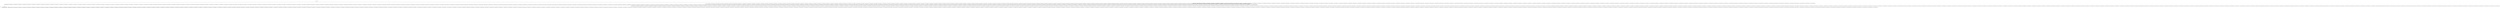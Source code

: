 digraph G {
  Initial [shape=point];
  Initial -> S0;
  S0 [label="", xlabel= "{}"];
  S0 -> S1 [label="t1t2t3t4t5t6t7p3;t1t2t3t4t5t6t7p2;-t1t2t3t4t5t6t7p3;-t1t2t3t4t5t6t7p1;t1-t2t3t4t5t6t7p3;t1-t2t3t4t5t6t7p2;-t1-t2t3t4t5t6t7p3;-t1-t2t3t4t5t6t7p1;t1t2-t3t4t5t6t7p3;t1t2-t3t4t5t6t7p2;-t1t2-t3t4t5t6t7p3;-t1t2-t3t4t5t6t7p1;t1-t2-t3t4t5t6t7p3;t1-t2-t3t4t5t6t7p2;-t1-t2-t3t4t5t6t7p3;-t1-t2-t3t4t5t6t7p1;t1t2t3-t4t5t6t7p3;t1t2t3-t4t5t6t7p2;-t1t2t3-t4t5t6t7p3;-t1t2t3-t4t5t6t7p1;t1-t2t3-t4t5t6t7p3;t1-t2t3-t4t5t6t7p2;-t1-t2t3-t4t5t6t7p3;-t1-t2t3-t4t5t6t7p1;t1t2-t3-t4t5t6t7p3;t1t2-t3-t4t5t6t7p2;-t1t2-t3-t4t5t6t7p3;-t1t2-t3-t4t5t6t7p1;t1-t2-t3-t4t5t6t7p3;t1-t2-t3-t4t5t6t7p2;-t1-t2-t3-t4t5t6t7p3;-t1-t2-t3-t4t5t6t7p1;t1t2t3t4-t5t6t7p3;t1t2t3t4-t5t6t7p2;-t1t2t3t4-t5t6t7p3;-t1t2t3t4-t5t6t7p1;t1-t2t3t4-t5t6t7p3;t1-t2t3t4-t5t6t7p2;-t1-t2t3t4-t5t6t7p3;-t1-t2t3t4-t5t6t7p1;t1t2-t3t4-t5t6t7p3;t1t2-t3t4-t5t6t7p2;-t1t2-t3t4-t5t6t7p3;-t1t2-t3t4-t5t6t7p1;t1-t2-t3t4-t5t6t7p3;t1-t2-t3t4-t5t6t7p2;-t1-t2-t3t4-t5t6t7p3;-t1-t2-t3t4-t5t6t7p1;t1t2t3-t4-t5t6t7p3;t1t2t3-t4-t5t6t7p2;-t1t2t3-t4-t5t6t7p3;-t1t2t3-t4-t5t6t7p1;t1-t2t3-t4-t5t6t7p3;t1-t2t3-t4-t5t6t7p2;-t1-t2t3-t4-t5t6t7p3;-t1-t2t3-t4-t5t6t7p1;t1t2-t3-t4-t5t6t7p3;t1t2-t3-t4-t5t6t7p2;-t1t2-t3-t4-t5t6t7p3;-t1t2-t3-t4-t5t6t7p1;t1-t2-t3-t4-t5t6t7p3;t1-t2-t3-t4-t5t6t7p2;-t1-t2-t3-t4-t5t6t7p3;-t1-t2-t3-t4-t5t6t7p1;t1t2t3t4t5-t6t7p3;t1t2t3t4t5-t6t7p2;-t1t2t3t4t5-t6t7p3;-t1t2t3t4t5-t6t7p1;t1-t2t3t4t5-t6t7p3;t1-t2t3t4t5-t6t7p2;-t1-t2t3t4t5-t6t7p3;-t1-t2t3t4t5-t6t7p1;t1t2-t3t4t5-t6t7p3;t1t2-t3t4t5-t6t7p2;-t1t2-t3t4t5-t6t7p3;-t1t2-t3t4t5-t6t7p1;t1-t2-t3t4t5-t6t7p3;t1-t2-t3t4t5-t6t7p2;-t1-t2-t3t4t5-t6t7p3;-t1-t2-t3t4t5-t6t7p1;t1t2t3-t4t5-t6t7p3;t1t2t3-t4t5-t6t7p2;-t1t2t3-t4t5-t6t7p3;-t1t2t3-t4t5-t6t7p1;t1-t2t3-t4t5-t6t7p3;t1-t2t3-t4t5-t6t7p2;-t1-t2t3-t4t5-t6t7p3;-t1-t2t3-t4t5-t6t7p1;t1t2-t3-t4t5-t6t7p3;t1t2-t3-t4t5-t6t7p2;-t1t2-t3-t4t5-t6t7p3;-t1t2-t3-t4t5-t6t7p1;t1-t2-t3-t4t5-t6t7p3;t1-t2-t3-t4t5-t6t7p2;-t1-t2-t3-t4t5-t6t7p3;-t1-t2-t3-t4t5-t6t7p1;t1t2t3t4-t5-t6t7p3;t1t2t3t4-t5-t6t7p2;-t1t2t3t4-t5-t6t7p3;-t1t2t3t4-t5-t6t7p1;t1-t2t3t4-t5-t6t7p3;t1-t2t3t4-t5-t6t7p2;-t1-t2t3t4-t5-t6t7p3;-t1-t2t3t4-t5-t6t7p1;t1t2-t3t4-t5-t6t7p3;t1t2-t3t4-t5-t6t7p2;-t1t2-t3t4-t5-t6t7p3;-t1t2-t3t4-t5-t6t7p1;t1-t2-t3t4-t5-t6t7p3;t1-t2-t3t4-t5-t6t7p2;-t1-t2-t3t4-t5-t6t7p3;-t1-t2-t3t4-t5-t6t7p1;t1t2t3-t4-t5-t6t7p3;t1t2t3-t4-t5-t6t7p2;-t1t2t3-t4-t5-t6t7p3;-t1t2t3-t4-t5-t6t7p1;t1-t2t3-t4-t5-t6t7p3;t1-t2t3-t4-t5-t6t7p2;-t1-t2t3-t4-t5-t6t7p3;-t1-t2t3-t4-t5-t6t7p1;t1t2-t3-t4-t5-t6t7p3;t1t2-t3-t4-t5-t6t7p2;-t1t2-t3-t4-t5-t6t7p3;-t1t2-t3-t4-t5-t6t7p1;t1-t2-t3-t4-t5-t6t7p3;t1-t2-t3-t4-t5-t6t7p2;-t1-t2-t3-t4-t5-t6t7p3;-t1-t2-t3-t4-t5-t6t7p1;t1t2t3t4t5t6-t7p3;t1t2t3t4t5t6-t7p2;-t1t2t3t4t5t6-t7p3;-t1t2t3t4t5t6-t7p1;t1-t2t3t4t5t6-t7p3;t1-t2t3t4t5t6-t7p2;-t1-t2t3t4t5t6-t7p3;-t1-t2t3t4t5t6-t7p1;t1t2-t3t4t5t6-t7p3;t1t2-t3t4t5t6-t7p2;-t1t2-t3t4t5t6-t7p3;-t1t2-t3t4t5t6-t7p1;t1-t2-t3t4t5t6-t7p3;t1-t2-t3t4t5t6-t7p2;-t1-t2-t3t4t5t6-t7p3;-t1-t2-t3t4t5t6-t7p1;t1t2t3-t4t5t6-t7p3;t1t2t3-t4t5t6-t7p2;-t1t2t3-t4t5t6-t7p3;-t1t2t3-t4t5t6-t7p1;t1-t2t3-t4t5t6-t7p3;t1-t2t3-t4t5t6-t7p2;-t1-t2t3-t4t5t6-t7p3;-t1-t2t3-t4t5t6-t7p1;t1t2-t3-t4t5t6-t7p3;t1t2-t3-t4t5t6-t7p2;-t1t2-t3-t4t5t6-t7p3;-t1t2-t3-t4t5t6-t7p1;t1-t2-t3-t4t5t6-t7p3;t1-t2-t3-t4t5t6-t7p2;-t1-t2-t3-t4t5t6-t7p3;-t1-t2-t3-t4t5t6-t7p1;t1t2t3t4-t5t6-t7p3;t1t2t3t4-t5t6-t7p2;-t1t2t3t4-t5t6-t7p3;-t1t2t3t4-t5t6-t7p1;t1-t2t3t4-t5t6-t7p3;t1-t2t3t4-t5t6-t7p2;-t1-t2t3t4-t5t6-t7p3;-t1-t2t3t4-t5t6-t7p1;t1t2-t3t4-t5t6-t7p3;t1t2-t3t4-t5t6-t7p2;-t1t2-t3t4-t5t6-t7p3;-t1t2-t3t4-t5t6-t7p1;t1-t2-t3t4-t5t6-t7p3;t1-t2-t3t4-t5t6-t7p2;-t1-t2-t3t4-t5t6-t7p3;-t1-t2-t3t4-t5t6-t7p1;t1t2t3-t4-t5t6-t7p3;t1t2t3-t4-t5t6-t7p2;-t1t2t3-t4-t5t6-t7p3;-t1t2t3-t4-t5t6-t7p1;t1-t2t3-t4-t5t6-t7p3;t1-t2t3-t4-t5t6-t7p2;-t1-t2t3-t4-t5t6-t7p3;-t1-t2t3-t4-t5t6-t7p1;t1t2-t3-t4-t5t6-t7p3;t1t2-t3-t4-t5t6-t7p2;-t1t2-t3-t4-t5t6-t7p3;-t1t2-t3-t4-t5t6-t7p1;t1-t2-t3-t4-t5t6-t7p3;t1-t2-t3-t4-t5t6-t7p2;-t1-t2-t3-t4-t5t6-t7p3;-t1-t2-t3-t4-t5t6-t7p1;t1t2t3t4t5-t6-t7p3;t1t2t3t4t5-t6-t7p2;-t1t2t3t4t5-t6-t7p3;-t1t2t3t4t5-t6-t7p1;t1-t2t3t4t5-t6-t7p3;t1-t2t3t4t5-t6-t7p2;-t1-t2t3t4t5-t6-t7p3;-t1-t2t3t4t5-t6-t7p1;t1t2-t3t4t5-t6-t7p3;t1t2-t3t4t5-t6-t7p2;-t1t2-t3t4t5-t6-t7p3;-t1t2-t3t4t5-t6-t7p1;t1-t2-t3t4t5-t6-t7p3;t1-t2-t3t4t5-t6-t7p2;-t1-t2-t3t4t5-t6-t7p3;-t1-t2-t3t4t5-t6-t7p1;t1t2t3-t4t5-t6-t7p3;t1t2t3-t4t5-t6-t7p2;-t1t2t3-t4t5-t6-t7p3;-t1t2t3-t4t5-t6-t7p1;t1-t2t3-t4t5-t6-t7p3;t1-t2t3-t4t5-t6-t7p2;-t1-t2t3-t4t5-t6-t7p3;-t1-t2t3-t4t5-t6-t7p1;t1t2-t3-t4t5-t6-t7p3;t1t2-t3-t4t5-t6-t7p2;-t1t2-t3-t4t5-t6-t7p3;-t1t2-t3-t4t5-t6-t7p1;t1-t2-t3-t4t5-t6-t7p3;t1-t2-t3-t4t5-t6-t7p2;-t1-t2-t3-t4t5-t6-t7p3;-t1-t2-t3-t4t5-t6-t7p1;t1t2t3t4-t5-t6-t7p3;t1t2t3t4-t5-t6-t7p2;-t1t2t3t4-t5-t6-t7p3;-t1t2t3t4-t5-t6-t7p1;t1-t2t3t4-t5-t6-t7p3;t1-t2t3t4-t5-t6-t7p2;-t1-t2t3t4-t5-t6-t7p3;-t1-t2t3t4-t5-t6-t7p1;t1t2-t3t4-t5-t6-t7p3;t1t2-t3t4-t5-t6-t7p2;-t1t2-t3t4-t5-t6-t7p3;-t1t2-t3t4-t5-t6-t7p1;t1-t2-t3t4-t5-t6-t7p3;t1-t2-t3t4-t5-t6-t7p2;-t1-t2-t3t4-t5-t6-t7p3;-t1-t2-t3t4-t5-t6-t7p1;t1t2t3-t4-t5-t6-t7p3;t1t2t3-t4-t5-t6-t7p2;-t1t2t3-t4-t5-t6-t7p3;-t1t2t3-t4-t5-t6-t7p1;t1-t2t3-t4-t5-t6-t7p3;t1-t2t3-t4-t5-t6-t7p2;-t1-t2t3-t4-t5-t6-t7p3;-t1-t2t3-t4-t5-t6-t7p1;t1t2-t3-t4-t5-t6-t7p3;t1t2-t3-t4-t5-t6-t7p2;-t1t2-t3-t4-t5-t6-t7p3;-t1t2-t3-t4-t5-t6-t7p1;t1-t2-t3-t4-t5-t6-t7p3;t1-t2-t3-t4-t5-t6-t7p2;-t1-t2-t3-t4-t5-t6-t7p3;-t1-t2-t3-t4-t5-t6-t7p1;"];
  S0 -> S2 [label="t1t2t3t4t5t6t7p1;-t1t2t3t4t5t6t7p2;t1-t2t3t4t5t6t7p1;-t1-t2t3t4t5t6t7p2;t1t2-t3t4t5t6t7p1;-t1t2-t3t4t5t6t7p2;t1-t2-t3t4t5t6t7p1;-t1-t2-t3t4t5t6t7p2;t1t2t3-t4t5t6t7p1;-t1t2t3-t4t5t6t7p2;t1-t2t3-t4t5t6t7p1;-t1-t2t3-t4t5t6t7p2;t1t2-t3-t4t5t6t7p1;-t1t2-t3-t4t5t6t7p2;t1-t2-t3-t4t5t6t7p1;-t1-t2-t3-t4t5t6t7p2;t1t2t3t4-t5t6t7p1;-t1t2t3t4-t5t6t7p2;t1-t2t3t4-t5t6t7p1;-t1-t2t3t4-t5t6t7p2;t1t2-t3t4-t5t6t7p1;-t1t2-t3t4-t5t6t7p2;t1-t2-t3t4-t5t6t7p1;-t1-t2-t3t4-t5t6t7p2;t1t2t3-t4-t5t6t7p1;-t1t2t3-t4-t5t6t7p2;t1-t2t3-t4-t5t6t7p1;-t1-t2t3-t4-t5t6t7p2;t1t2-t3-t4-t5t6t7p1;-t1t2-t3-t4-t5t6t7p2;t1-t2-t3-t4-t5t6t7p1;-t1-t2-t3-t4-t5t6t7p2;t1t2t3t4t5-t6t7p1;-t1t2t3t4t5-t6t7p2;t1-t2t3t4t5-t6t7p1;-t1-t2t3t4t5-t6t7p2;t1t2-t3t4t5-t6t7p1;-t1t2-t3t4t5-t6t7p2;t1-t2-t3t4t5-t6t7p1;-t1-t2-t3t4t5-t6t7p2;t1t2t3-t4t5-t6t7p1;-t1t2t3-t4t5-t6t7p2;t1-t2t3-t4t5-t6t7p1;-t1-t2t3-t4t5-t6t7p2;t1t2-t3-t4t5-t6t7p1;-t1t2-t3-t4t5-t6t7p2;t1-t2-t3-t4t5-t6t7p1;-t1-t2-t3-t4t5-t6t7p2;t1t2t3t4-t5-t6t7p1;-t1t2t3t4-t5-t6t7p2;t1-t2t3t4-t5-t6t7p1;-t1-t2t3t4-t5-t6t7p2;t1t2-t3t4-t5-t6t7p1;-t1t2-t3t4-t5-t6t7p2;t1-t2-t3t4-t5-t6t7p1;-t1-t2-t3t4-t5-t6t7p2;t1t2t3-t4-t5-t6t7p1;-t1t2t3-t4-t5-t6t7p2;t1-t2t3-t4-t5-t6t7p1;-t1-t2t3-t4-t5-t6t7p2;t1t2-t3-t4-t5-t6t7p1;-t1t2-t3-t4-t5-t6t7p2;t1-t2-t3-t4-t5-t6t7p1;-t1-t2-t3-t4-t5-t6t7p2;t1t2t3t4t5t6-t7p1;-t1t2t3t4t5t6-t7p2;t1-t2t3t4t5t6-t7p1;-t1-t2t3t4t5t6-t7p2;t1t2-t3t4t5t6-t7p1;-t1t2-t3t4t5t6-t7p2;t1-t2-t3t4t5t6-t7p1;-t1-t2-t3t4t5t6-t7p2;t1t2t3-t4t5t6-t7p1;-t1t2t3-t4t5t6-t7p2;t1-t2t3-t4t5t6-t7p1;-t1-t2t3-t4t5t6-t7p2;t1t2-t3-t4t5t6-t7p1;-t1t2-t3-t4t5t6-t7p2;t1-t2-t3-t4t5t6-t7p1;-t1-t2-t3-t4t5t6-t7p2;t1t2t3t4-t5t6-t7p1;-t1t2t3t4-t5t6-t7p2;t1-t2t3t4-t5t6-t7p1;-t1-t2t3t4-t5t6-t7p2;t1t2-t3t4-t5t6-t7p1;-t1t2-t3t4-t5t6-t7p2;t1-t2-t3t4-t5t6-t7p1;-t1-t2-t3t4-t5t6-t7p2;t1t2t3-t4-t5t6-t7p1;-t1t2t3-t4-t5t6-t7p2;t1-t2t3-t4-t5t6-t7p1;-t1-t2t3-t4-t5t6-t7p2;t1t2-t3-t4-t5t6-t7p1;-t1t2-t3-t4-t5t6-t7p2;t1-t2-t3-t4-t5t6-t7p1;-t1-t2-t3-t4-t5t6-t7p2;t1t2t3t4t5-t6-t7p1;-t1t2t3t4t5-t6-t7p2;t1-t2t3t4t5-t6-t7p1;-t1-t2t3t4t5-t6-t7p2;t1t2-t3t4t5-t6-t7p1;-t1t2-t3t4t5-t6-t7p2;t1-t2-t3t4t5-t6-t7p1;-t1-t2-t3t4t5-t6-t7p2;t1t2t3-t4t5-t6-t7p1;-t1t2t3-t4t5-t6-t7p2;t1-t2t3-t4t5-t6-t7p1;-t1-t2t3-t4t5-t6-t7p2;t1t2-t3-t4t5-t6-t7p1;-t1t2-t3-t4t5-t6-t7p2;t1-t2-t3-t4t5-t6-t7p1;-t1-t2-t3-t4t5-t6-t7p2;t1t2t3t4-t5-t6-t7p1;-t1t2t3t4-t5-t6-t7p2;t1-t2t3t4-t5-t6-t7p1;-t1-t2t3t4-t5-t6-t7p2;t1t2-t3t4-t5-t6-t7p1;-t1t2-t3t4-t5-t6-t7p2;t1-t2-t3t4-t5-t6-t7p1;-t1-t2-t3t4-t5-t6-t7p2;t1t2t3-t4-t5-t6-t7p1;-t1t2t3-t4-t5-t6-t7p2;t1-t2t3-t4-t5-t6-t7p1;-t1-t2t3-t4-t5-t6-t7p2;t1t2-t3-t4-t5-t6-t7p1;-t1t2-t3-t4-t5-t6-t7p2;t1-t2-t3-t4-t5-t6-t7p1;-t1-t2-t3-t4-t5-t6-t7p2;"];
  S1 [label="-t1-t2-t3-t4-t5-t6-t7p1;", xlabel= "{}"];
  S1 -> S1 [label="t1t2t3t4t5t6t7p3;t1t2t3t4t5t6t7p2;t1t2t3t4t5t6t7p1;-t1t2t3t4t5t6t7p3;-t1t2t3t4t5t6t7p2;-t1t2t3t4t5t6t7p1;t1-t2t3t4t5t6t7p3;t1-t2t3t4t5t6t7p2;t1-t2t3t4t5t6t7p1;-t1-t2t3t4t5t6t7p3;-t1-t2t3t4t5t6t7p2;-t1-t2t3t4t5t6t7p1;t1t2-t3t4t5t6t7p3;t1t2-t3t4t5t6t7p2;t1t2-t3t4t5t6t7p1;-t1t2-t3t4t5t6t7p3;-t1t2-t3t4t5t6t7p2;-t1t2-t3t4t5t6t7p1;t1-t2-t3t4t5t6t7p3;t1-t2-t3t4t5t6t7p2;t1-t2-t3t4t5t6t7p1;-t1-t2-t3t4t5t6t7p3;-t1-t2-t3t4t5t6t7p2;-t1-t2-t3t4t5t6t7p1;t1t2t3-t4t5t6t7p3;t1t2t3-t4t5t6t7p2;t1t2t3-t4t5t6t7p1;-t1t2t3-t4t5t6t7p3;-t1t2t3-t4t5t6t7p2;-t1t2t3-t4t5t6t7p1;t1-t2t3-t4t5t6t7p3;t1-t2t3-t4t5t6t7p2;t1-t2t3-t4t5t6t7p1;-t1-t2t3-t4t5t6t7p3;-t1-t2t3-t4t5t6t7p2;-t1-t2t3-t4t5t6t7p1;t1t2-t3-t4t5t6t7p3;t1t2-t3-t4t5t6t7p2;t1t2-t3-t4t5t6t7p1;-t1t2-t3-t4t5t6t7p3;-t1t2-t3-t4t5t6t7p2;-t1t2-t3-t4t5t6t7p1;t1-t2-t3-t4t5t6t7p3;t1-t2-t3-t4t5t6t7p2;t1-t2-t3-t4t5t6t7p1;-t1-t2-t3-t4t5t6t7p3;-t1-t2-t3-t4t5t6t7p2;-t1-t2-t3-t4t5t6t7p1;t1t2t3t4-t5t6t7p3;t1t2t3t4-t5t6t7p2;t1t2t3t4-t5t6t7p1;-t1t2t3t4-t5t6t7p3;-t1t2t3t4-t5t6t7p2;-t1t2t3t4-t5t6t7p1;t1-t2t3t4-t5t6t7p3;t1-t2t3t4-t5t6t7p2;t1-t2t3t4-t5t6t7p1;-t1-t2t3t4-t5t6t7p3;-t1-t2t3t4-t5t6t7p2;-t1-t2t3t4-t5t6t7p1;t1t2-t3t4-t5t6t7p3;t1t2-t3t4-t5t6t7p2;t1t2-t3t4-t5t6t7p1;-t1t2-t3t4-t5t6t7p3;-t1t2-t3t4-t5t6t7p2;-t1t2-t3t4-t5t6t7p1;t1-t2-t3t4-t5t6t7p3;t1-t2-t3t4-t5t6t7p2;t1-t2-t3t4-t5t6t7p1;-t1-t2-t3t4-t5t6t7p3;-t1-t2-t3t4-t5t6t7p2;-t1-t2-t3t4-t5t6t7p1;t1t2t3-t4-t5t6t7p3;t1t2t3-t4-t5t6t7p2;t1t2t3-t4-t5t6t7p1;-t1t2t3-t4-t5t6t7p3;-t1t2t3-t4-t5t6t7p2;-t1t2t3-t4-t5t6t7p1;t1-t2t3-t4-t5t6t7p3;t1-t2t3-t4-t5t6t7p2;t1-t2t3-t4-t5t6t7p1;-t1-t2t3-t4-t5t6t7p3;-t1-t2t3-t4-t5t6t7p2;-t1-t2t3-t4-t5t6t7p1;t1t2-t3-t4-t5t6t7p3;t1t2-t3-t4-t5t6t7p2;t1t2-t3-t4-t5t6t7p1;-t1t2-t3-t4-t5t6t7p3;-t1t2-t3-t4-t5t6t7p2;-t1t2-t3-t4-t5t6t7p1;t1-t2-t3-t4-t5t6t7p3;t1-t2-t3-t4-t5t6t7p2;t1-t2-t3-t4-t5t6t7p1;-t1-t2-t3-t4-t5t6t7p3;-t1-t2-t3-t4-t5t6t7p2;-t1-t2-t3-t4-t5t6t7p1;t1t2t3t4t5-t6t7p3;t1t2t3t4t5-t6t7p2;t1t2t3t4t5-t6t7p1;-t1t2t3t4t5-t6t7p3;-t1t2t3t4t5-t6t7p2;-t1t2t3t4t5-t6t7p1;t1-t2t3t4t5-t6t7p3;t1-t2t3t4t5-t6t7p2;t1-t2t3t4t5-t6t7p1;-t1-t2t3t4t5-t6t7p3;-t1-t2t3t4t5-t6t7p2;-t1-t2t3t4t5-t6t7p1;t1t2-t3t4t5-t6t7p3;t1t2-t3t4t5-t6t7p2;t1t2-t3t4t5-t6t7p1;-t1t2-t3t4t5-t6t7p3;-t1t2-t3t4t5-t6t7p2;-t1t2-t3t4t5-t6t7p1;t1-t2-t3t4t5-t6t7p3;t1-t2-t3t4t5-t6t7p2;t1-t2-t3t4t5-t6t7p1;-t1-t2-t3t4t5-t6t7p3;-t1-t2-t3t4t5-t6t7p2;-t1-t2-t3t4t5-t6t7p1;t1t2t3-t4t5-t6t7p3;t1t2t3-t4t5-t6t7p2;t1t2t3-t4t5-t6t7p1;-t1t2t3-t4t5-t6t7p3;-t1t2t3-t4t5-t6t7p2;-t1t2t3-t4t5-t6t7p1;t1-t2t3-t4t5-t6t7p3;t1-t2t3-t4t5-t6t7p2;t1-t2t3-t4t5-t6t7p1;-t1-t2t3-t4t5-t6t7p3;-t1-t2t3-t4t5-t6t7p2;-t1-t2t3-t4t5-t6t7p1;t1t2-t3-t4t5-t6t7p3;t1t2-t3-t4t5-t6t7p2;t1t2-t3-t4t5-t6t7p1;-t1t2-t3-t4t5-t6t7p3;-t1t2-t3-t4t5-t6t7p2;-t1t2-t3-t4t5-t6t7p1;t1-t2-t3-t4t5-t6t7p3;t1-t2-t3-t4t5-t6t7p2;t1-t2-t3-t4t5-t6t7p1;-t1-t2-t3-t4t5-t6t7p3;-t1-t2-t3-t4t5-t6t7p2;-t1-t2-t3-t4t5-t6t7p1;t1t2t3t4-t5-t6t7p3;t1t2t3t4-t5-t6t7p2;t1t2t3t4-t5-t6t7p1;-t1t2t3t4-t5-t6t7p3;-t1t2t3t4-t5-t6t7p2;-t1t2t3t4-t5-t6t7p1;t1-t2t3t4-t5-t6t7p3;t1-t2t3t4-t5-t6t7p2;t1-t2t3t4-t5-t6t7p1;-t1-t2t3t4-t5-t6t7p3;-t1-t2t3t4-t5-t6t7p2;-t1-t2t3t4-t5-t6t7p1;t1t2-t3t4-t5-t6t7p3;t1t2-t3t4-t5-t6t7p2;t1t2-t3t4-t5-t6t7p1;-t1t2-t3t4-t5-t6t7p3;-t1t2-t3t4-t5-t6t7p2;-t1t2-t3t4-t5-t6t7p1;t1-t2-t3t4-t5-t6t7p3;t1-t2-t3t4-t5-t6t7p2;t1-t2-t3t4-t5-t6t7p1;-t1-t2-t3t4-t5-t6t7p3;-t1-t2-t3t4-t5-t6t7p2;-t1-t2-t3t4-t5-t6t7p1;t1t2t3-t4-t5-t6t7p3;t1t2t3-t4-t5-t6t7p2;t1t2t3-t4-t5-t6t7p1;-t1t2t3-t4-t5-t6t7p3;-t1t2t3-t4-t5-t6t7p2;-t1t2t3-t4-t5-t6t7p1;t1-t2t3-t4-t5-t6t7p3;t1-t2t3-t4-t5-t6t7p2;t1-t2t3-t4-t5-t6t7p1;-t1-t2t3-t4-t5-t6t7p3;-t1-t2t3-t4-t5-t6t7p2;-t1-t2t3-t4-t5-t6t7p1;t1t2-t3-t4-t5-t6t7p3;t1t2-t3-t4-t5-t6t7p2;t1t2-t3-t4-t5-t6t7p1;-t1t2-t3-t4-t5-t6t7p3;-t1t2-t3-t4-t5-t6t7p2;-t1t2-t3-t4-t5-t6t7p1;t1-t2-t3-t4-t5-t6t7p3;t1-t2-t3-t4-t5-t6t7p2;t1-t2-t3-t4-t5-t6t7p1;-t1-t2-t3-t4-t5-t6t7p3;-t1-t2-t3-t4-t5-t6t7p2;-t1-t2-t3-t4-t5-t6t7p1;t1t2t3t4t5t6-t7p3;t1t2t3t4t5t6-t7p2;t1t2t3t4t5t6-t7p1;-t1t2t3t4t5t6-t7p3;-t1t2t3t4t5t6-t7p2;-t1t2t3t4t5t6-t7p1;t1-t2t3t4t5t6-t7p3;t1-t2t3t4t5t6-t7p2;t1-t2t3t4t5t6-t7p1;-t1-t2t3t4t5t6-t7p3;-t1-t2t3t4t5t6-t7p2;-t1-t2t3t4t5t6-t7p1;t1t2-t3t4t5t6-t7p3;t1t2-t3t4t5t6-t7p2;t1t2-t3t4t5t6-t7p1;-t1t2-t3t4t5t6-t7p3;-t1t2-t3t4t5t6-t7p2;-t1t2-t3t4t5t6-t7p1;t1-t2-t3t4t5t6-t7p3;t1-t2-t3t4t5t6-t7p2;t1-t2-t3t4t5t6-t7p1;-t1-t2-t3t4t5t6-t7p3;-t1-t2-t3t4t5t6-t7p2;-t1-t2-t3t4t5t6-t7p1;t1t2t3-t4t5t6-t7p3;t1t2t3-t4t5t6-t7p2;t1t2t3-t4t5t6-t7p1;-t1t2t3-t4t5t6-t7p3;-t1t2t3-t4t5t6-t7p2;-t1t2t3-t4t5t6-t7p1;t1-t2t3-t4t5t6-t7p3;t1-t2t3-t4t5t6-t7p2;t1-t2t3-t4t5t6-t7p1;-t1-t2t3-t4t5t6-t7p3;-t1-t2t3-t4t5t6-t7p2;-t1-t2t3-t4t5t6-t7p1;t1t2-t3-t4t5t6-t7p3;t1t2-t3-t4t5t6-t7p2;t1t2-t3-t4t5t6-t7p1;-t1t2-t3-t4t5t6-t7p3;-t1t2-t3-t4t5t6-t7p2;-t1t2-t3-t4t5t6-t7p1;t1-t2-t3-t4t5t6-t7p3;t1-t2-t3-t4t5t6-t7p2;t1-t2-t3-t4t5t6-t7p1;-t1-t2-t3-t4t5t6-t7p3;-t1-t2-t3-t4t5t6-t7p2;-t1-t2-t3-t4t5t6-t7p1;t1t2t3t4-t5t6-t7p3;t1t2t3t4-t5t6-t7p2;t1t2t3t4-t5t6-t7p1;-t1t2t3t4-t5t6-t7p3;-t1t2t3t4-t5t6-t7p2;-t1t2t3t4-t5t6-t7p1;t1-t2t3t4-t5t6-t7p3;t1-t2t3t4-t5t6-t7p2;t1-t2t3t4-t5t6-t7p1;-t1-t2t3t4-t5t6-t7p3;-t1-t2t3t4-t5t6-t7p2;-t1-t2t3t4-t5t6-t7p1;t1t2-t3t4-t5t6-t7p3;t1t2-t3t4-t5t6-t7p2;t1t2-t3t4-t5t6-t7p1;-t1t2-t3t4-t5t6-t7p3;-t1t2-t3t4-t5t6-t7p2;-t1t2-t3t4-t5t6-t7p1;t1-t2-t3t4-t5t6-t7p3;t1-t2-t3t4-t5t6-t7p2;t1-t2-t3t4-t5t6-t7p1;-t1-t2-t3t4-t5t6-t7p3;-t1-t2-t3t4-t5t6-t7p2;-t1-t2-t3t4-t5t6-t7p1;t1t2t3-t4-t5t6-t7p3;t1t2t3-t4-t5t6-t7p2;t1t2t3-t4-t5t6-t7p1;-t1t2t3-t4-t5t6-t7p3;-t1t2t3-t4-t5t6-t7p2;-t1t2t3-t4-t5t6-t7p1;t1-t2t3-t4-t5t6-t7p3;t1-t2t3-t4-t5t6-t7p2;t1-t2t3-t4-t5t6-t7p1;-t1-t2t3-t4-t5t6-t7p3;-t1-t2t3-t4-t5t6-t7p2;-t1-t2t3-t4-t5t6-t7p1;t1t2-t3-t4-t5t6-t7p3;t1t2-t3-t4-t5t6-t7p2;t1t2-t3-t4-t5t6-t7p1;-t1t2-t3-t4-t5t6-t7p3;-t1t2-t3-t4-t5t6-t7p2;-t1t2-t3-t4-t5t6-t7p1;t1-t2-t3-t4-t5t6-t7p3;t1-t2-t3-t4-t5t6-t7p2;t1-t2-t3-t4-t5t6-t7p1;-t1-t2-t3-t4-t5t6-t7p3;-t1-t2-t3-t4-t5t6-t7p2;-t1-t2-t3-t4-t5t6-t7p1;t1t2t3t4t5-t6-t7p3;t1t2t3t4t5-t6-t7p2;t1t2t3t4t5-t6-t7p1;-t1t2t3t4t5-t6-t7p3;-t1t2t3t4t5-t6-t7p2;-t1t2t3t4t5-t6-t7p1;t1-t2t3t4t5-t6-t7p3;t1-t2t3t4t5-t6-t7p2;t1-t2t3t4t5-t6-t7p1;-t1-t2t3t4t5-t6-t7p3;-t1-t2t3t4t5-t6-t7p2;-t1-t2t3t4t5-t6-t7p1;t1t2-t3t4t5-t6-t7p3;t1t2-t3t4t5-t6-t7p2;t1t2-t3t4t5-t6-t7p1;-t1t2-t3t4t5-t6-t7p3;-t1t2-t3t4t5-t6-t7p2;-t1t2-t3t4t5-t6-t7p1;t1-t2-t3t4t5-t6-t7p3;t1-t2-t3t4t5-t6-t7p2;t1-t2-t3t4t5-t6-t7p1;-t1-t2-t3t4t5-t6-t7p3;-t1-t2-t3t4t5-t6-t7p2;-t1-t2-t3t4t5-t6-t7p1;t1t2t3-t4t5-t6-t7p3;t1t2t3-t4t5-t6-t7p2;t1t2t3-t4t5-t6-t7p1;-t1t2t3-t4t5-t6-t7p3;-t1t2t3-t4t5-t6-t7p2;-t1t2t3-t4t5-t6-t7p1;t1-t2t3-t4t5-t6-t7p3;t1-t2t3-t4t5-t6-t7p2;t1-t2t3-t4t5-t6-t7p1;-t1-t2t3-t4t5-t6-t7p3;-t1-t2t3-t4t5-t6-t7p2;-t1-t2t3-t4t5-t6-t7p1;t1t2-t3-t4t5-t6-t7p3;t1t2-t3-t4t5-t6-t7p2;t1t2-t3-t4t5-t6-t7p1;-t1t2-t3-t4t5-t6-t7p3;-t1t2-t3-t4t5-t6-t7p2;-t1t2-t3-t4t5-t6-t7p1;t1-t2-t3-t4t5-t6-t7p3;t1-t2-t3-t4t5-t6-t7p2;t1-t2-t3-t4t5-t6-t7p1;-t1-t2-t3-t4t5-t6-t7p3;-t1-t2-t3-t4t5-t6-t7p2;-t1-t2-t3-t4t5-t6-t7p1;t1t2t3t4-t5-t6-t7p3;t1t2t3t4-t5-t6-t7p2;t1t2t3t4-t5-t6-t7p1;-t1t2t3t4-t5-t6-t7p3;-t1t2t3t4-t5-t6-t7p2;-t1t2t3t4-t5-t6-t7p1;t1-t2t3t4-t5-t6-t7p3;t1-t2t3t4-t5-t6-t7p2;t1-t2t3t4-t5-t6-t7p1;-t1-t2t3t4-t5-t6-t7p3;-t1-t2t3t4-t5-t6-t7p2;-t1-t2t3t4-t5-t6-t7p1;t1t2-t3t4-t5-t6-t7p3;t1t2-t3t4-t5-t6-t7p2;t1t2-t3t4-t5-t6-t7p1;-t1t2-t3t4-t5-t6-t7p3;-t1t2-t3t4-t5-t6-t7p2;-t1t2-t3t4-t5-t6-t7p1;t1-t2-t3t4-t5-t6-t7p3;t1-t2-t3t4-t5-t6-t7p2;t1-t2-t3t4-t5-t6-t7p1;-t1-t2-t3t4-t5-t6-t7p3;-t1-t2-t3t4-t5-t6-t7p2;-t1-t2-t3t4-t5-t6-t7p1;t1t2t3-t4-t5-t6-t7p3;t1t2t3-t4-t5-t6-t7p2;t1t2t3-t4-t5-t6-t7p1;-t1t2t3-t4-t5-t6-t7p3;-t1t2t3-t4-t5-t6-t7p2;-t1t2t3-t4-t5-t6-t7p1;t1-t2t3-t4-t5-t6-t7p3;t1-t2t3-t4-t5-t6-t7p2;t1-t2t3-t4-t5-t6-t7p1;-t1-t2t3-t4-t5-t6-t7p3;-t1-t2t3-t4-t5-t6-t7p2;-t1-t2t3-t4-t5-t6-t7p1;t1t2-t3-t4-t5-t6-t7p3;t1t2-t3-t4-t5-t6-t7p2;t1t2-t3-t4-t5-t6-t7p1;-t1t2-t3-t4-t5-t6-t7p3;-t1t2-t3-t4-t5-t6-t7p2;-t1t2-t3-t4-t5-t6-t7p1;t1-t2-t3-t4-t5-t6-t7p3;t1-t2-t3-t4-t5-t6-t7p2;t1-t2-t3-t4-t5-t6-t7p1;-t1-t2-t3-t4-t5-t6-t7p3;-t1-t2-t3-t4-t5-t6-t7p2;-t1-t2-t3-t4-t5-t6-t7p1;"];
  S2 [label="-t1-t2-t3-t4-t5-t6-t7p2;", xlabel= "{-t1-t2-t3-t4-t5-t6-t7,t1-t2-t3-t4-t5-t6-t7,-t1t2-t3-t4-t5-t6-t7,t1t2-t3-t4-t5-t6-t7,-t1-t2t3-t4-t5-t6-t7,t1-t2t3-t4-t5-t6-t7,-t1t2t3-t4-t5-t6-t7,t1t2t3-t4-t5-t6-t7,-t1-t2-t3t4-t5-t6-t7,t1-t2-t3t4-t5-t6-t7,-t1t2-t3t4-t5-t6-t7,t1t2-t3t4-t5-t6-t7,-t1-t2t3t4-t5-t6-t7,t1-t2t3t4-t5-t6-t7,-t1t2t3t4-t5-t6-t7,t1t2t3t4-t5-t6-t7,-t1-t2-t3-t4t5-t6-t7,t1-t2-t3-t4t5-t6-t7,-t1t2-t3-t4t5-t6-t7,t1t2-t3-t4t5-t6-t7,-t1-t2t3-t4t5-t6-t7,t1-t2t3-t4t5-t6-t7,-t1t2t3-t4t5-t6-t7,t1t2t3-t4t5-t6-t7,-t1-t2-t3t4t5-t6-t7,t1-t2-t3t4t5-t6-t7,-t1t2-t3t4t5-t6-t7,t1t2-t3t4t5-t6-t7,-t1-t2t3t4t5-t6-t7,t1-t2t3t4t5-t6-t7,-t1t2t3t4t5-t6-t7,t1t2t3t4t5-t6-t7,-t1-t2-t3-t4-t5t6-t7,t1-t2-t3-t4-t5t6-t7,-t1t2-t3-t4-t5t6-t7,t1t2-t3-t4-t5t6-t7,-t1-t2t3-t4-t5t6-t7,t1-t2t3-t4-t5t6-t7,-t1t2t3-t4-t5t6-t7,t1t2t3-t4-t5t6-t7,-t1-t2-t3t4-t5t6-t7,t1-t2-t3t4-t5t6-t7,-t1t2-t3t4-t5t6-t7,t1t2-t3t4-t5t6-t7,-t1-t2t3t4-t5t6-t7,t1-t2t3t4-t5t6-t7,-t1t2t3t4-t5t6-t7,t1t2t3t4-t5t6-t7,-t1-t2-t3-t4t5t6-t7,t1-t2-t3-t4t5t6-t7,-t1t2-t3-t4t5t6-t7,t1t2-t3-t4t5t6-t7,-t1-t2t3-t4t5t6-t7,t1-t2t3-t4t5t6-t7,-t1t2t3-t4t5t6-t7,t1t2t3-t4t5t6-t7,-t1-t2-t3t4t5t6-t7,t1-t2-t3t4t5t6-t7,-t1t2-t3t4t5t6-t7,t1t2-t3t4t5t6-t7,-t1-t2t3t4t5t6-t7,t1-t2t3t4t5t6-t7,-t1t2t3t4t5t6-t7,t1t2t3t4t5t6-t7,-t1-t2-t3-t4-t5-t6t7,t1-t2-t3-t4-t5-t6t7,-t1t2-t3-t4-t5-t6t7,t1t2-t3-t4-t5-t6t7,-t1-t2t3-t4-t5-t6t7,t1-t2t3-t4-t5-t6t7,-t1t2t3-t4-t5-t6t7,t1t2t3-t4-t5-t6t7,-t1-t2-t3t4-t5-t6t7,t1-t2-t3t4-t5-t6t7,-t1t2-t3t4-t5-t6t7,t1t2-t3t4-t5-t6t7,-t1-t2t3t4-t5-t6t7,t1-t2t3t4-t5-t6t7,-t1t2t3t4-t5-t6t7,t1t2t3t4-t5-t6t7,-t1-t2-t3-t4t5-t6t7,t1-t2-t3-t4t5-t6t7,-t1t2-t3-t4t5-t6t7,t1t2-t3-t4t5-t6t7,-t1-t2t3-t4t5-t6t7,t1-t2t3-t4t5-t6t7,-t1t2t3-t4t5-t6t7,t1t2t3-t4t5-t6t7,-t1-t2-t3t4t5-t6t7,t1-t2-t3t4t5-t6t7,-t1t2-t3t4t5-t6t7,t1t2-t3t4t5-t6t7,-t1-t2t3t4t5-t6t7,t1-t2t3t4t5-t6t7,-t1t2t3t4t5-t6t7,t1t2t3t4t5-t6t7,-t1-t2-t3-t4-t5t6t7,t1-t2-t3-t4-t5t6t7,-t1t2-t3-t4-t5t6t7,t1t2-t3-t4-t5t6t7,-t1-t2t3-t4-t5t6t7,t1-t2t3-t4-t5t6t7,-t1t2t3-t4-t5t6t7,t1t2t3-t4-t5t6t7,-t1-t2-t3t4-t5t6t7,t1-t2-t3t4-t5t6t7,-t1t2-t3t4-t5t6t7,t1t2-t3t4-t5t6t7,-t1-t2t3t4-t5t6t7,t1-t2t3t4-t5t6t7,-t1t2t3t4-t5t6t7,t1t2t3t4-t5t6t7,-t1-t2-t3-t4t5t6t7,t1-t2-t3-t4t5t6t7,-t1t2-t3-t4t5t6t7,t1t2-t3-t4t5t6t7,-t1-t2t3-t4t5t6t7,t1-t2t3-t4t5t6t7,-t1t2t3-t4t5t6t7,t1t2t3-t4t5t6t7,-t1-t2-t3t4t5t6t7,t1-t2-t3t4t5t6t7,-t1t2-t3t4t5t6t7,t1t2-t3t4t5t6t7,-t1-t2t3t4t5t6t7,t1-t2t3t4t5t6t7,-t1t2t3t4t5t6t7,t1t2t3t4t5t6t7,}"];
  S2 -> S1 [label="t1t2t3t4t5t6t7p3;t1t2t3t4t5t6t7p2;t1t2t3t4t5t6t7p1;-t1t2t3t4t5t6t7p3;-t1t2t3t4t5t6t7p2;-t1t2t3t4t5t6t7p1;t1-t2t3t4t5t6t7p3;t1-t2t3t4t5t6t7p2;t1-t2t3t4t5t6t7p1;-t1-t2t3t4t5t6t7p3;-t1-t2t3t4t5t6t7p2;-t1-t2t3t4t5t6t7p1;t1t2-t3t4t5t6t7p3;t1t2-t3t4t5t6t7p2;t1t2-t3t4t5t6t7p1;-t1t2-t3t4t5t6t7p3;-t1t2-t3t4t5t6t7p2;-t1t2-t3t4t5t6t7p1;t1-t2-t3t4t5t6t7p3;t1-t2-t3t4t5t6t7p2;t1-t2-t3t4t5t6t7p1;-t1-t2-t3t4t5t6t7p3;-t1-t2-t3t4t5t6t7p2;-t1-t2-t3t4t5t6t7p1;t1t2t3-t4t5t6t7p3;t1t2t3-t4t5t6t7p2;t1t2t3-t4t5t6t7p1;-t1t2t3-t4t5t6t7p3;-t1t2t3-t4t5t6t7p2;-t1t2t3-t4t5t6t7p1;t1-t2t3-t4t5t6t7p3;t1-t2t3-t4t5t6t7p2;t1-t2t3-t4t5t6t7p1;-t1-t2t3-t4t5t6t7p3;-t1-t2t3-t4t5t6t7p2;-t1-t2t3-t4t5t6t7p1;t1t2-t3-t4t5t6t7p3;t1t2-t3-t4t5t6t7p2;t1t2-t3-t4t5t6t7p1;-t1t2-t3-t4t5t6t7p3;-t1t2-t3-t4t5t6t7p2;-t1t2-t3-t4t5t6t7p1;t1-t2-t3-t4t5t6t7p3;t1-t2-t3-t4t5t6t7p2;t1-t2-t3-t4t5t6t7p1;-t1-t2-t3-t4t5t6t7p3;-t1-t2-t3-t4t5t6t7p2;-t1-t2-t3-t4t5t6t7p1;t1t2t3t4-t5t6t7p3;t1t2t3t4-t5t6t7p2;t1t2t3t4-t5t6t7p1;-t1t2t3t4-t5t6t7p3;-t1t2t3t4-t5t6t7p2;-t1t2t3t4-t5t6t7p1;t1-t2t3t4-t5t6t7p3;t1-t2t3t4-t5t6t7p2;t1-t2t3t4-t5t6t7p1;-t1-t2t3t4-t5t6t7p3;-t1-t2t3t4-t5t6t7p2;-t1-t2t3t4-t5t6t7p1;t1t2-t3t4-t5t6t7p3;t1t2-t3t4-t5t6t7p2;t1t2-t3t4-t5t6t7p1;-t1t2-t3t4-t5t6t7p3;-t1t2-t3t4-t5t6t7p2;-t1t2-t3t4-t5t6t7p1;t1-t2-t3t4-t5t6t7p3;t1-t2-t3t4-t5t6t7p2;t1-t2-t3t4-t5t6t7p1;-t1-t2-t3t4-t5t6t7p3;-t1-t2-t3t4-t5t6t7p2;-t1-t2-t3t4-t5t6t7p1;t1t2t3-t4-t5t6t7p3;t1t2t3-t4-t5t6t7p2;t1t2t3-t4-t5t6t7p1;-t1t2t3-t4-t5t6t7p3;-t1t2t3-t4-t5t6t7p2;-t1t2t3-t4-t5t6t7p1;t1-t2t3-t4-t5t6t7p3;t1-t2t3-t4-t5t6t7p2;t1-t2t3-t4-t5t6t7p1;-t1-t2t3-t4-t5t6t7p3;-t1-t2t3-t4-t5t6t7p2;-t1-t2t3-t4-t5t6t7p1;t1t2-t3-t4-t5t6t7p3;t1t2-t3-t4-t5t6t7p2;t1t2-t3-t4-t5t6t7p1;-t1t2-t3-t4-t5t6t7p3;-t1t2-t3-t4-t5t6t7p2;-t1t2-t3-t4-t5t6t7p1;t1-t2-t3-t4-t5t6t7p3;t1-t2-t3-t4-t5t6t7p2;t1-t2-t3-t4-t5t6t7p1;-t1-t2-t3-t4-t5t6t7p3;-t1-t2-t3-t4-t5t6t7p2;-t1-t2-t3-t4-t5t6t7p1;t1t2t3t4t5-t6t7p3;t1t2t3t4t5-t6t7p2;t1t2t3t4t5-t6t7p1;-t1t2t3t4t5-t6t7p3;-t1t2t3t4t5-t6t7p2;-t1t2t3t4t5-t6t7p1;t1-t2t3t4t5-t6t7p3;t1-t2t3t4t5-t6t7p2;t1-t2t3t4t5-t6t7p1;-t1-t2t3t4t5-t6t7p3;-t1-t2t3t4t5-t6t7p2;-t1-t2t3t4t5-t6t7p1;t1t2-t3t4t5-t6t7p3;t1t2-t3t4t5-t6t7p2;t1t2-t3t4t5-t6t7p1;-t1t2-t3t4t5-t6t7p3;-t1t2-t3t4t5-t6t7p2;-t1t2-t3t4t5-t6t7p1;t1-t2-t3t4t5-t6t7p3;t1-t2-t3t4t5-t6t7p2;t1-t2-t3t4t5-t6t7p1;-t1-t2-t3t4t5-t6t7p3;-t1-t2-t3t4t5-t6t7p2;-t1-t2-t3t4t5-t6t7p1;t1t2t3-t4t5-t6t7p3;t1t2t3-t4t5-t6t7p2;t1t2t3-t4t5-t6t7p1;-t1t2t3-t4t5-t6t7p3;-t1t2t3-t4t5-t6t7p2;-t1t2t3-t4t5-t6t7p1;t1-t2t3-t4t5-t6t7p3;t1-t2t3-t4t5-t6t7p2;t1-t2t3-t4t5-t6t7p1;-t1-t2t3-t4t5-t6t7p3;-t1-t2t3-t4t5-t6t7p2;-t1-t2t3-t4t5-t6t7p1;t1t2-t3-t4t5-t6t7p3;t1t2-t3-t4t5-t6t7p2;t1t2-t3-t4t5-t6t7p1;-t1t2-t3-t4t5-t6t7p3;-t1t2-t3-t4t5-t6t7p2;-t1t2-t3-t4t5-t6t7p1;t1-t2-t3-t4t5-t6t7p3;t1-t2-t3-t4t5-t6t7p2;t1-t2-t3-t4t5-t6t7p1;-t1-t2-t3-t4t5-t6t7p3;-t1-t2-t3-t4t5-t6t7p2;-t1-t2-t3-t4t5-t6t7p1;t1t2t3t4-t5-t6t7p3;t1t2t3t4-t5-t6t7p2;t1t2t3t4-t5-t6t7p1;-t1t2t3t4-t5-t6t7p3;-t1t2t3t4-t5-t6t7p2;-t1t2t3t4-t5-t6t7p1;t1-t2t3t4-t5-t6t7p3;t1-t2t3t4-t5-t6t7p2;t1-t2t3t4-t5-t6t7p1;-t1-t2t3t4-t5-t6t7p3;-t1-t2t3t4-t5-t6t7p2;-t1-t2t3t4-t5-t6t7p1;t1t2-t3t4-t5-t6t7p3;t1t2-t3t4-t5-t6t7p2;t1t2-t3t4-t5-t6t7p1;-t1t2-t3t4-t5-t6t7p3;-t1t2-t3t4-t5-t6t7p2;-t1t2-t3t4-t5-t6t7p1;t1-t2-t3t4-t5-t6t7p3;t1-t2-t3t4-t5-t6t7p2;t1-t2-t3t4-t5-t6t7p1;-t1-t2-t3t4-t5-t6t7p3;-t1-t2-t3t4-t5-t6t7p2;-t1-t2-t3t4-t5-t6t7p1;t1t2t3-t4-t5-t6t7p3;t1t2t3-t4-t5-t6t7p2;t1t2t3-t4-t5-t6t7p1;-t1t2t3-t4-t5-t6t7p3;-t1t2t3-t4-t5-t6t7p2;-t1t2t3-t4-t5-t6t7p1;t1-t2t3-t4-t5-t6t7p3;t1-t2t3-t4-t5-t6t7p2;t1-t2t3-t4-t5-t6t7p1;-t1-t2t3-t4-t5-t6t7p3;-t1-t2t3-t4-t5-t6t7p2;-t1-t2t3-t4-t5-t6t7p1;t1t2-t3-t4-t5-t6t7p3;t1t2-t3-t4-t5-t6t7p2;t1t2-t3-t4-t5-t6t7p1;-t1t2-t3-t4-t5-t6t7p3;-t1t2-t3-t4-t5-t6t7p2;-t1t2-t3-t4-t5-t6t7p1;t1-t2-t3-t4-t5-t6t7p3;t1-t2-t3-t4-t5-t6t7p2;t1-t2-t3-t4-t5-t6t7p1;-t1-t2-t3-t4-t5-t6t7p3;-t1-t2-t3-t4-t5-t6t7p2;-t1-t2-t3-t4-t5-t6t7p1;t1t2t3t4t5t6-t7p3;t1t2t3t4t5t6-t7p2;t1t2t3t4t5t6-t7p1;-t1t2t3t4t5t6-t7p3;-t1t2t3t4t5t6-t7p2;-t1t2t3t4t5t6-t7p1;t1-t2t3t4t5t6-t7p3;t1-t2t3t4t5t6-t7p2;t1-t2t3t4t5t6-t7p1;-t1-t2t3t4t5t6-t7p3;-t1-t2t3t4t5t6-t7p2;-t1-t2t3t4t5t6-t7p1;t1t2-t3t4t5t6-t7p3;t1t2-t3t4t5t6-t7p2;t1t2-t3t4t5t6-t7p1;-t1t2-t3t4t5t6-t7p3;-t1t2-t3t4t5t6-t7p2;-t1t2-t3t4t5t6-t7p1;t1-t2-t3t4t5t6-t7p3;t1-t2-t3t4t5t6-t7p2;t1-t2-t3t4t5t6-t7p1;-t1-t2-t3t4t5t6-t7p3;-t1-t2-t3t4t5t6-t7p2;-t1-t2-t3t4t5t6-t7p1;t1t2t3-t4t5t6-t7p3;t1t2t3-t4t5t6-t7p2;t1t2t3-t4t5t6-t7p1;-t1t2t3-t4t5t6-t7p3;-t1t2t3-t4t5t6-t7p2;-t1t2t3-t4t5t6-t7p1;t1-t2t3-t4t5t6-t7p3;t1-t2t3-t4t5t6-t7p2;t1-t2t3-t4t5t6-t7p1;-t1-t2t3-t4t5t6-t7p3;-t1-t2t3-t4t5t6-t7p2;-t1-t2t3-t4t5t6-t7p1;t1t2-t3-t4t5t6-t7p3;t1t2-t3-t4t5t6-t7p2;t1t2-t3-t4t5t6-t7p1;-t1t2-t3-t4t5t6-t7p3;-t1t2-t3-t4t5t6-t7p2;-t1t2-t3-t4t5t6-t7p1;t1-t2-t3-t4t5t6-t7p3;t1-t2-t3-t4t5t6-t7p2;t1-t2-t3-t4t5t6-t7p1;-t1-t2-t3-t4t5t6-t7p3;-t1-t2-t3-t4t5t6-t7p2;-t1-t2-t3-t4t5t6-t7p1;t1t2t3t4-t5t6-t7p3;t1t2t3t4-t5t6-t7p2;t1t2t3t4-t5t6-t7p1;-t1t2t3t4-t5t6-t7p3;-t1t2t3t4-t5t6-t7p2;-t1t2t3t4-t5t6-t7p1;t1-t2t3t4-t5t6-t7p3;t1-t2t3t4-t5t6-t7p2;t1-t2t3t4-t5t6-t7p1;-t1-t2t3t4-t5t6-t7p3;-t1-t2t3t4-t5t6-t7p2;-t1-t2t3t4-t5t6-t7p1;t1t2-t3t4-t5t6-t7p3;t1t2-t3t4-t5t6-t7p2;t1t2-t3t4-t5t6-t7p1;-t1t2-t3t4-t5t6-t7p3;-t1t2-t3t4-t5t6-t7p2;-t1t2-t3t4-t5t6-t7p1;t1-t2-t3t4-t5t6-t7p3;t1-t2-t3t4-t5t6-t7p2;t1-t2-t3t4-t5t6-t7p1;-t1-t2-t3t4-t5t6-t7p3;-t1-t2-t3t4-t5t6-t7p2;-t1-t2-t3t4-t5t6-t7p1;t1t2t3-t4-t5t6-t7p3;t1t2t3-t4-t5t6-t7p2;t1t2t3-t4-t5t6-t7p1;-t1t2t3-t4-t5t6-t7p3;-t1t2t3-t4-t5t6-t7p2;-t1t2t3-t4-t5t6-t7p1;t1-t2t3-t4-t5t6-t7p3;t1-t2t3-t4-t5t6-t7p2;t1-t2t3-t4-t5t6-t7p1;-t1-t2t3-t4-t5t6-t7p3;-t1-t2t3-t4-t5t6-t7p2;-t1-t2t3-t4-t5t6-t7p1;t1t2-t3-t4-t5t6-t7p3;t1t2-t3-t4-t5t6-t7p2;t1t2-t3-t4-t5t6-t7p1;-t1t2-t3-t4-t5t6-t7p3;-t1t2-t3-t4-t5t6-t7p2;-t1t2-t3-t4-t5t6-t7p1;t1-t2-t3-t4-t5t6-t7p3;t1-t2-t3-t4-t5t6-t7p2;t1-t2-t3-t4-t5t6-t7p1;-t1-t2-t3-t4-t5t6-t7p3;-t1-t2-t3-t4-t5t6-t7p2;-t1-t2-t3-t4-t5t6-t7p1;t1t2t3t4t5-t6-t7p3;t1t2t3t4t5-t6-t7p2;t1t2t3t4t5-t6-t7p1;-t1t2t3t4t5-t6-t7p3;-t1t2t3t4t5-t6-t7p2;-t1t2t3t4t5-t6-t7p1;t1-t2t3t4t5-t6-t7p3;t1-t2t3t4t5-t6-t7p2;t1-t2t3t4t5-t6-t7p1;-t1-t2t3t4t5-t6-t7p3;-t1-t2t3t4t5-t6-t7p2;-t1-t2t3t4t5-t6-t7p1;t1t2-t3t4t5-t6-t7p3;t1t2-t3t4t5-t6-t7p2;t1t2-t3t4t5-t6-t7p1;-t1t2-t3t4t5-t6-t7p3;-t1t2-t3t4t5-t6-t7p2;-t1t2-t3t4t5-t6-t7p1;t1-t2-t3t4t5-t6-t7p3;t1-t2-t3t4t5-t6-t7p2;t1-t2-t3t4t5-t6-t7p1;-t1-t2-t3t4t5-t6-t7p3;-t1-t2-t3t4t5-t6-t7p2;-t1-t2-t3t4t5-t6-t7p1;t1t2t3-t4t5-t6-t7p3;t1t2t3-t4t5-t6-t7p2;t1t2t3-t4t5-t6-t7p1;-t1t2t3-t4t5-t6-t7p3;-t1t2t3-t4t5-t6-t7p2;-t1t2t3-t4t5-t6-t7p1;t1-t2t3-t4t5-t6-t7p3;t1-t2t3-t4t5-t6-t7p2;t1-t2t3-t4t5-t6-t7p1;-t1-t2t3-t4t5-t6-t7p3;-t1-t2t3-t4t5-t6-t7p2;-t1-t2t3-t4t5-t6-t7p1;t1t2-t3-t4t5-t6-t7p3;t1t2-t3-t4t5-t6-t7p2;t1t2-t3-t4t5-t6-t7p1;-t1t2-t3-t4t5-t6-t7p3;-t1t2-t3-t4t5-t6-t7p2;-t1t2-t3-t4t5-t6-t7p1;t1-t2-t3-t4t5-t6-t7p3;t1-t2-t3-t4t5-t6-t7p2;t1-t2-t3-t4t5-t6-t7p1;-t1-t2-t3-t4t5-t6-t7p3;-t1-t2-t3-t4t5-t6-t7p2;-t1-t2-t3-t4t5-t6-t7p1;t1t2t3t4-t5-t6-t7p3;t1t2t3t4-t5-t6-t7p2;t1t2t3t4-t5-t6-t7p1;-t1t2t3t4-t5-t6-t7p3;-t1t2t3t4-t5-t6-t7p2;-t1t2t3t4-t5-t6-t7p1;t1-t2t3t4-t5-t6-t7p3;t1-t2t3t4-t5-t6-t7p2;t1-t2t3t4-t5-t6-t7p1;-t1-t2t3t4-t5-t6-t7p3;-t1-t2t3t4-t5-t6-t7p2;-t1-t2t3t4-t5-t6-t7p1;t1t2-t3t4-t5-t6-t7p3;t1t2-t3t4-t5-t6-t7p2;t1t2-t3t4-t5-t6-t7p1;-t1t2-t3t4-t5-t6-t7p3;-t1t2-t3t4-t5-t6-t7p2;-t1t2-t3t4-t5-t6-t7p1;t1-t2-t3t4-t5-t6-t7p3;t1-t2-t3t4-t5-t6-t7p2;t1-t2-t3t4-t5-t6-t7p1;-t1-t2-t3t4-t5-t6-t7p3;-t1-t2-t3t4-t5-t6-t7p2;-t1-t2-t3t4-t5-t6-t7p1;t1t2t3-t4-t5-t6-t7p3;t1t2t3-t4-t5-t6-t7p2;t1t2t3-t4-t5-t6-t7p1;-t1t2t3-t4-t5-t6-t7p3;-t1t2t3-t4-t5-t6-t7p2;-t1t2t3-t4-t5-t6-t7p1;t1-t2t3-t4-t5-t6-t7p3;t1-t2t3-t4-t5-t6-t7p2;t1-t2t3-t4-t5-t6-t7p1;-t1-t2t3-t4-t5-t6-t7p3;-t1-t2t3-t4-t5-t6-t7p2;-t1-t2t3-t4-t5-t6-t7p1;t1t2-t3-t4-t5-t6-t7p3;t1t2-t3-t4-t5-t6-t7p2;t1t2-t3-t4-t5-t6-t7p1;-t1t2-t3-t4-t5-t6-t7p3;-t1t2-t3-t4-t5-t6-t7p2;-t1t2-t3-t4-t5-t6-t7p1;t1-t2-t3-t4-t5-t6-t7p3;t1-t2-t3-t4-t5-t6-t7p2;t1-t2-t3-t4-t5-t6-t7p1;-t1-t2-t3-t4-t5-t6-t7p3;-t1-t2-t3-t4-t5-t6-t7p2;-t1-t2-t3-t4-t5-t6-t7p1;"];
}